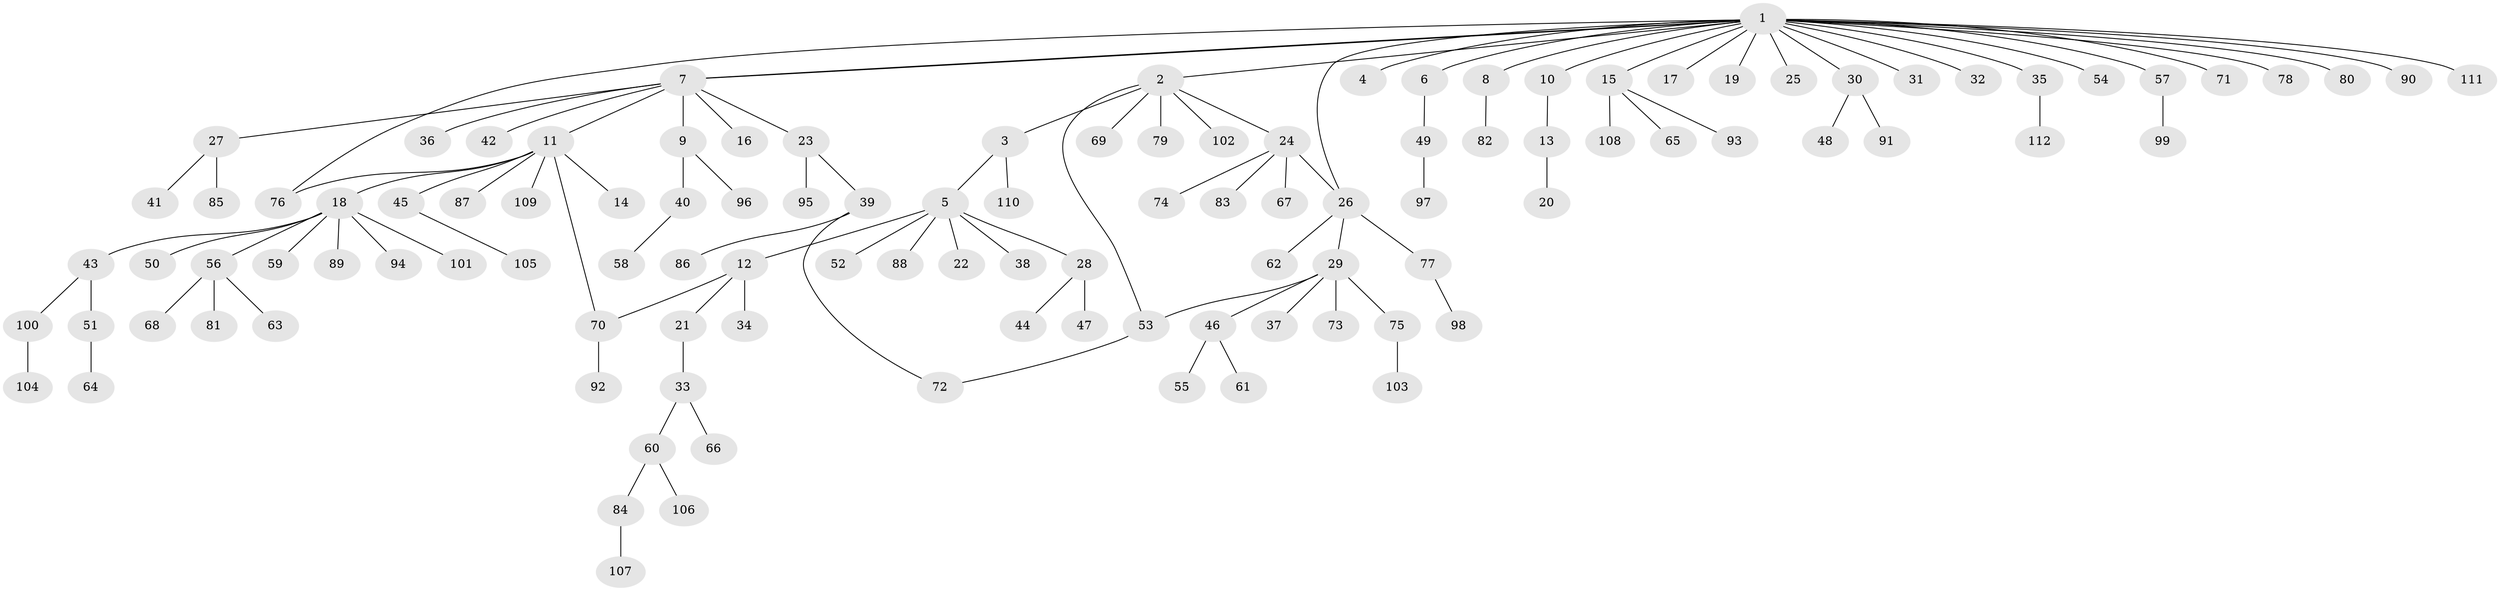 // Generated by graph-tools (version 1.1) at 2025/25/03/09/25 03:25:57]
// undirected, 112 vertices, 117 edges
graph export_dot {
graph [start="1"]
  node [color=gray90,style=filled];
  1;
  2;
  3;
  4;
  5;
  6;
  7;
  8;
  9;
  10;
  11;
  12;
  13;
  14;
  15;
  16;
  17;
  18;
  19;
  20;
  21;
  22;
  23;
  24;
  25;
  26;
  27;
  28;
  29;
  30;
  31;
  32;
  33;
  34;
  35;
  36;
  37;
  38;
  39;
  40;
  41;
  42;
  43;
  44;
  45;
  46;
  47;
  48;
  49;
  50;
  51;
  52;
  53;
  54;
  55;
  56;
  57;
  58;
  59;
  60;
  61;
  62;
  63;
  64;
  65;
  66;
  67;
  68;
  69;
  70;
  71;
  72;
  73;
  74;
  75;
  76;
  77;
  78;
  79;
  80;
  81;
  82;
  83;
  84;
  85;
  86;
  87;
  88;
  89;
  90;
  91;
  92;
  93;
  94;
  95;
  96;
  97;
  98;
  99;
  100;
  101;
  102;
  103;
  104;
  105;
  106;
  107;
  108;
  109;
  110;
  111;
  112;
  1 -- 2;
  1 -- 4;
  1 -- 6;
  1 -- 7;
  1 -- 7;
  1 -- 8;
  1 -- 10;
  1 -- 15;
  1 -- 17;
  1 -- 19;
  1 -- 25;
  1 -- 26;
  1 -- 30;
  1 -- 31;
  1 -- 32;
  1 -- 35;
  1 -- 54;
  1 -- 57;
  1 -- 71;
  1 -- 76;
  1 -- 78;
  1 -- 80;
  1 -- 90;
  1 -- 111;
  2 -- 3;
  2 -- 24;
  2 -- 53;
  2 -- 69;
  2 -- 79;
  2 -- 102;
  3 -- 5;
  3 -- 110;
  5 -- 12;
  5 -- 22;
  5 -- 28;
  5 -- 38;
  5 -- 52;
  5 -- 88;
  6 -- 49;
  7 -- 9;
  7 -- 11;
  7 -- 16;
  7 -- 23;
  7 -- 27;
  7 -- 36;
  7 -- 42;
  8 -- 82;
  9 -- 40;
  9 -- 96;
  10 -- 13;
  11 -- 14;
  11 -- 18;
  11 -- 45;
  11 -- 70;
  11 -- 76;
  11 -- 87;
  11 -- 109;
  12 -- 21;
  12 -- 34;
  12 -- 70;
  13 -- 20;
  15 -- 65;
  15 -- 93;
  15 -- 108;
  18 -- 43;
  18 -- 50;
  18 -- 56;
  18 -- 59;
  18 -- 89;
  18 -- 94;
  18 -- 101;
  21 -- 33;
  23 -- 39;
  23 -- 95;
  24 -- 26;
  24 -- 67;
  24 -- 74;
  24 -- 83;
  26 -- 29;
  26 -- 62;
  26 -- 77;
  27 -- 41;
  27 -- 85;
  28 -- 44;
  28 -- 47;
  29 -- 37;
  29 -- 46;
  29 -- 53;
  29 -- 73;
  29 -- 75;
  30 -- 48;
  30 -- 91;
  33 -- 60;
  33 -- 66;
  35 -- 112;
  39 -- 72;
  39 -- 86;
  40 -- 58;
  43 -- 51;
  43 -- 100;
  45 -- 105;
  46 -- 55;
  46 -- 61;
  49 -- 97;
  51 -- 64;
  53 -- 72;
  56 -- 63;
  56 -- 68;
  56 -- 81;
  57 -- 99;
  60 -- 84;
  60 -- 106;
  70 -- 92;
  75 -- 103;
  77 -- 98;
  84 -- 107;
  100 -- 104;
}

